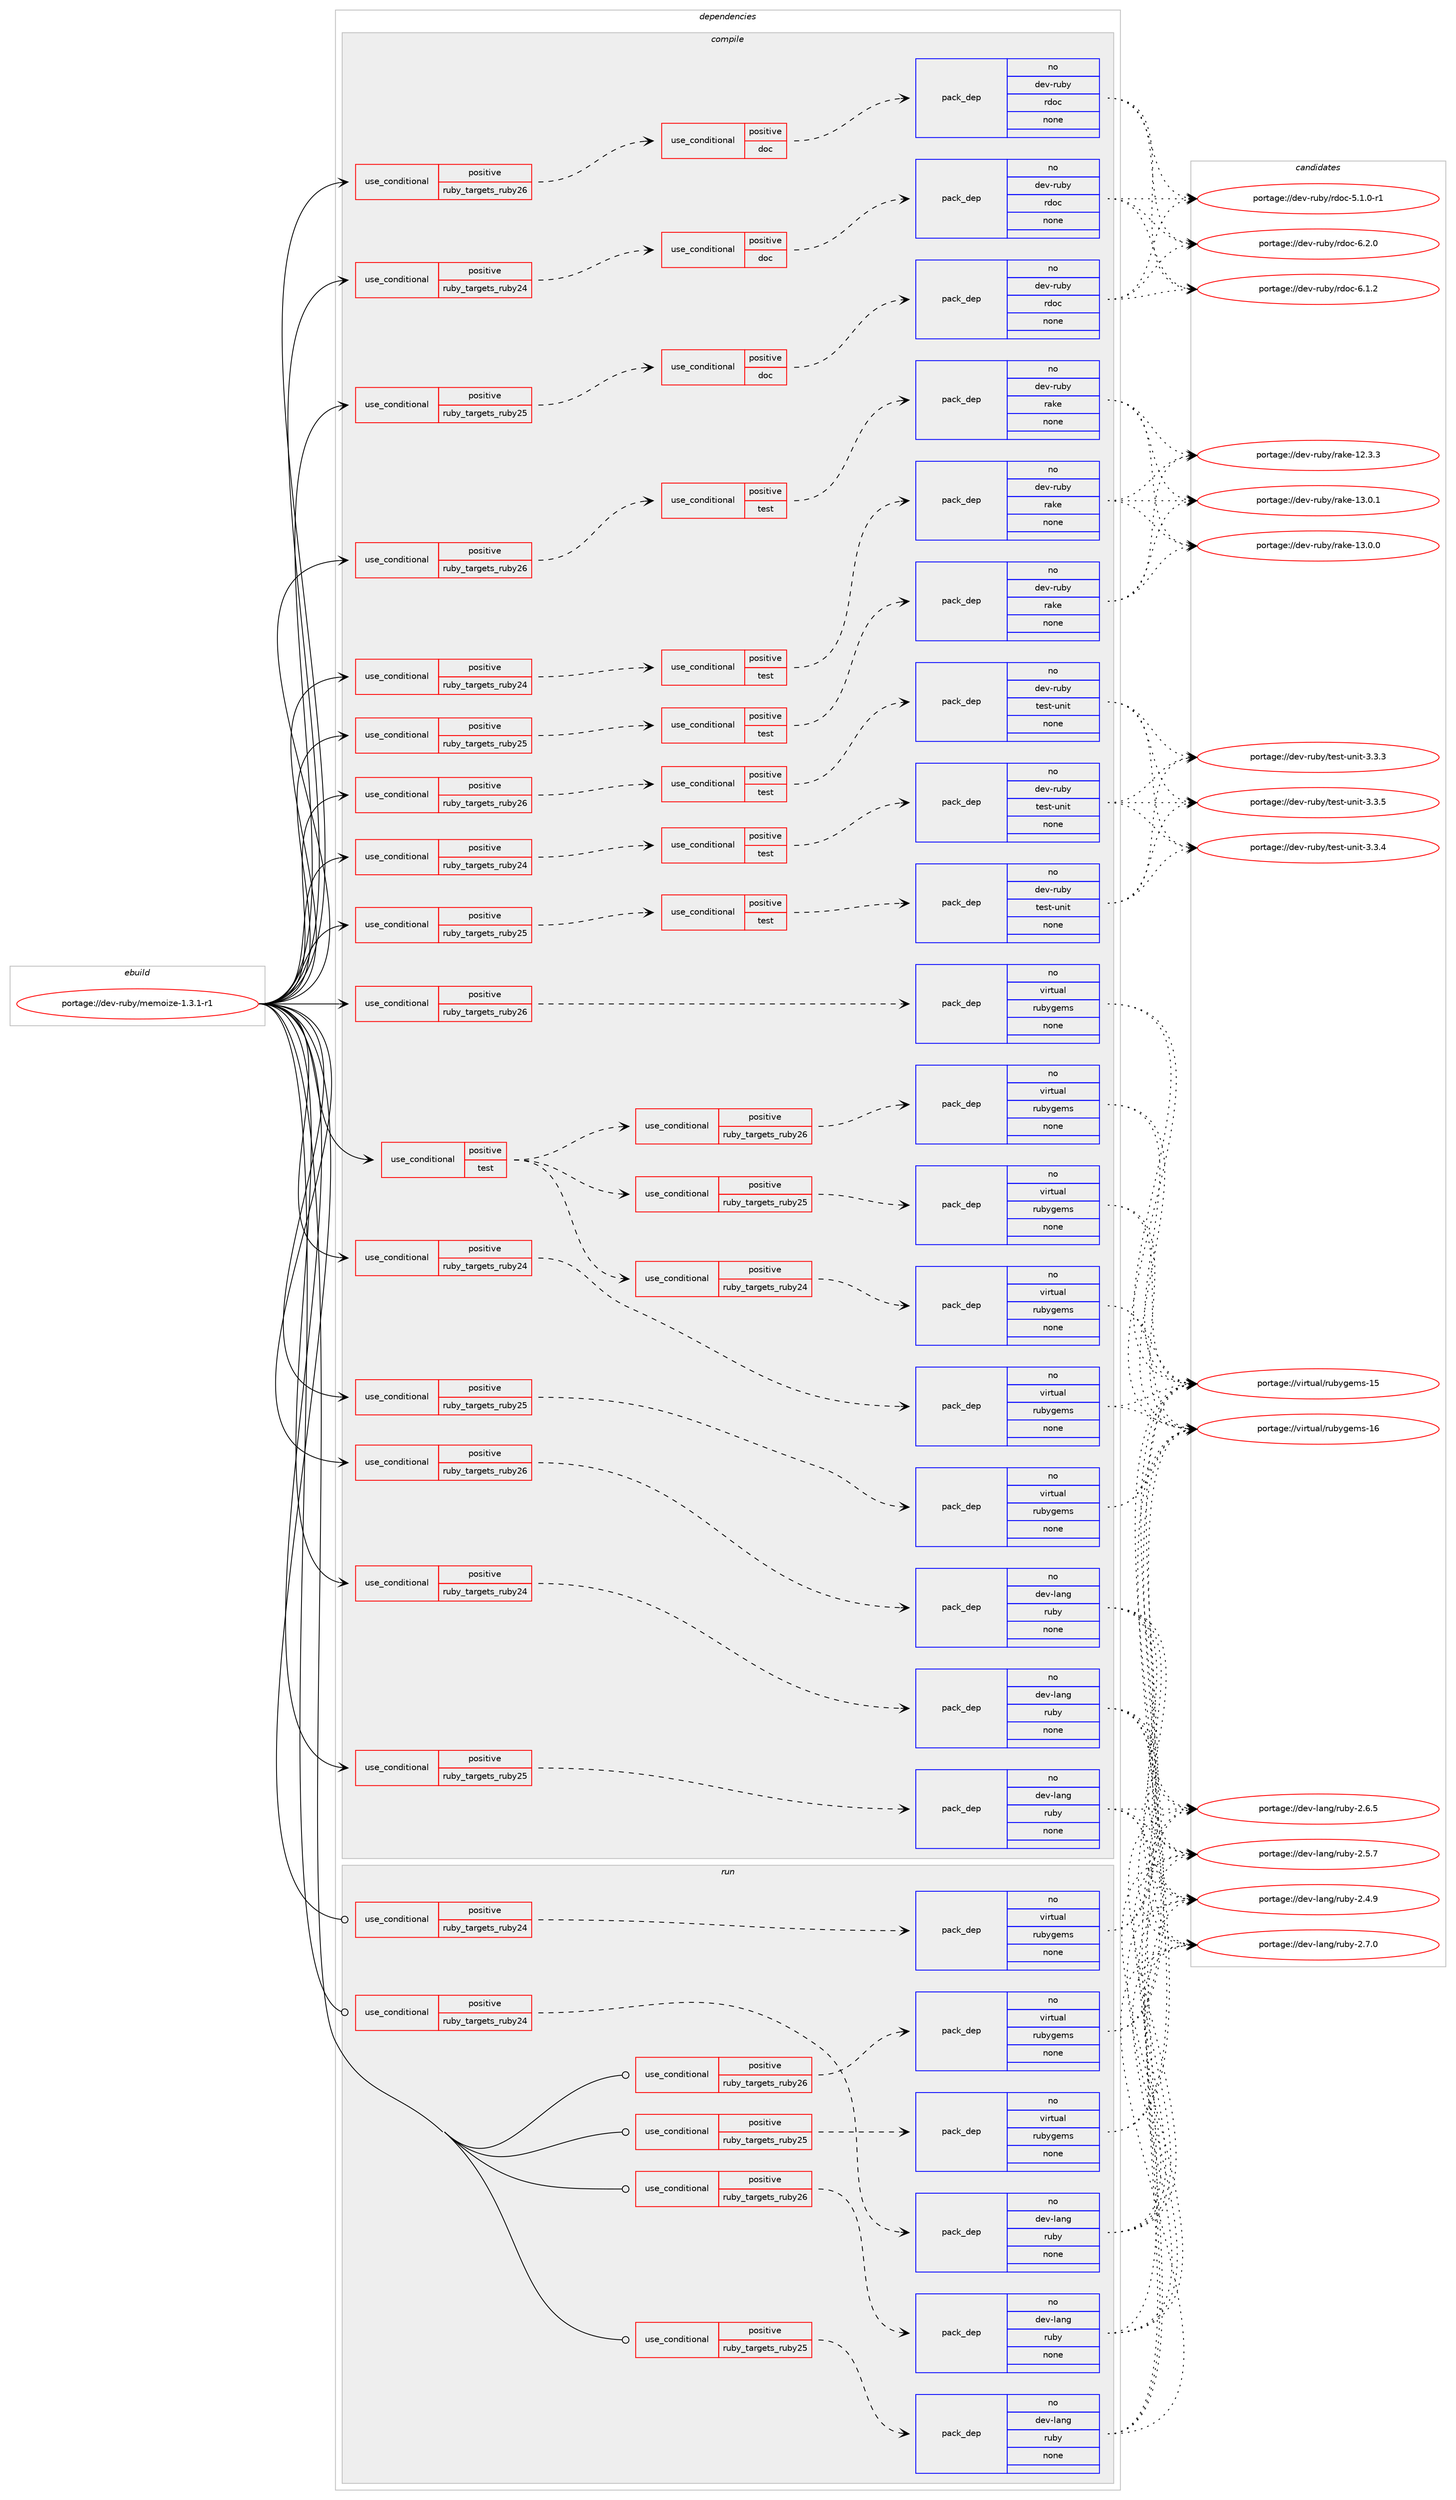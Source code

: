 digraph prolog {

# *************
# Graph options
# *************

newrank=true;
concentrate=true;
compound=true;
graph [rankdir=LR,fontname=Helvetica,fontsize=10,ranksep=1.5];#, ranksep=2.5, nodesep=0.2];
edge  [arrowhead=vee];
node  [fontname=Helvetica,fontsize=10];

# **********
# The ebuild
# **********

subgraph cluster_leftcol {
color=gray;
label=<<i>ebuild</i>>;
id [label="portage://dev-ruby/memoize-1.3.1-r1", color=red, width=4, href="../dev-ruby/memoize-1.3.1-r1.svg"];
}

# ****************
# The dependencies
# ****************

subgraph cluster_midcol {
color=gray;
label=<<i>dependencies</i>>;
subgraph cluster_compile {
fillcolor="#eeeeee";
style=filled;
label=<<i>compile</i>>;
subgraph cond82638 {
dependency346982 [label=<<TABLE BORDER="0" CELLBORDER="1" CELLSPACING="0" CELLPADDING="4"><TR><TD ROWSPAN="3" CELLPADDING="10">use_conditional</TD></TR><TR><TD>positive</TD></TR><TR><TD>ruby_targets_ruby24</TD></TR></TABLE>>, shape=none, color=red];
subgraph cond82639 {
dependency346983 [label=<<TABLE BORDER="0" CELLBORDER="1" CELLSPACING="0" CELLPADDING="4"><TR><TD ROWSPAN="3" CELLPADDING="10">use_conditional</TD></TR><TR><TD>positive</TD></TR><TR><TD>doc</TD></TR></TABLE>>, shape=none, color=red];
subgraph pack259549 {
dependency346984 [label=<<TABLE BORDER="0" CELLBORDER="1" CELLSPACING="0" CELLPADDING="4" WIDTH="220"><TR><TD ROWSPAN="6" CELLPADDING="30">pack_dep</TD></TR><TR><TD WIDTH="110">no</TD></TR><TR><TD>dev-ruby</TD></TR><TR><TD>rdoc</TD></TR><TR><TD>none</TD></TR><TR><TD></TD></TR></TABLE>>, shape=none, color=blue];
}
dependency346983:e -> dependency346984:w [weight=20,style="dashed",arrowhead="vee"];
}
dependency346982:e -> dependency346983:w [weight=20,style="dashed",arrowhead="vee"];
}
id:e -> dependency346982:w [weight=20,style="solid",arrowhead="vee"];
subgraph cond82640 {
dependency346985 [label=<<TABLE BORDER="0" CELLBORDER="1" CELLSPACING="0" CELLPADDING="4"><TR><TD ROWSPAN="3" CELLPADDING="10">use_conditional</TD></TR><TR><TD>positive</TD></TR><TR><TD>ruby_targets_ruby24</TD></TR></TABLE>>, shape=none, color=red];
subgraph cond82641 {
dependency346986 [label=<<TABLE BORDER="0" CELLBORDER="1" CELLSPACING="0" CELLPADDING="4"><TR><TD ROWSPAN="3" CELLPADDING="10">use_conditional</TD></TR><TR><TD>positive</TD></TR><TR><TD>test</TD></TR></TABLE>>, shape=none, color=red];
subgraph pack259550 {
dependency346987 [label=<<TABLE BORDER="0" CELLBORDER="1" CELLSPACING="0" CELLPADDING="4" WIDTH="220"><TR><TD ROWSPAN="6" CELLPADDING="30">pack_dep</TD></TR><TR><TD WIDTH="110">no</TD></TR><TR><TD>dev-ruby</TD></TR><TR><TD>rake</TD></TR><TR><TD>none</TD></TR><TR><TD></TD></TR></TABLE>>, shape=none, color=blue];
}
dependency346986:e -> dependency346987:w [weight=20,style="dashed",arrowhead="vee"];
}
dependency346985:e -> dependency346986:w [weight=20,style="dashed",arrowhead="vee"];
}
id:e -> dependency346985:w [weight=20,style="solid",arrowhead="vee"];
subgraph cond82642 {
dependency346988 [label=<<TABLE BORDER="0" CELLBORDER="1" CELLSPACING="0" CELLPADDING="4"><TR><TD ROWSPAN="3" CELLPADDING="10">use_conditional</TD></TR><TR><TD>positive</TD></TR><TR><TD>ruby_targets_ruby24</TD></TR></TABLE>>, shape=none, color=red];
subgraph cond82643 {
dependency346989 [label=<<TABLE BORDER="0" CELLBORDER="1" CELLSPACING="0" CELLPADDING="4"><TR><TD ROWSPAN="3" CELLPADDING="10">use_conditional</TD></TR><TR><TD>positive</TD></TR><TR><TD>test</TD></TR></TABLE>>, shape=none, color=red];
subgraph pack259551 {
dependency346990 [label=<<TABLE BORDER="0" CELLBORDER="1" CELLSPACING="0" CELLPADDING="4" WIDTH="220"><TR><TD ROWSPAN="6" CELLPADDING="30">pack_dep</TD></TR><TR><TD WIDTH="110">no</TD></TR><TR><TD>dev-ruby</TD></TR><TR><TD>test-unit</TD></TR><TR><TD>none</TD></TR><TR><TD></TD></TR></TABLE>>, shape=none, color=blue];
}
dependency346989:e -> dependency346990:w [weight=20,style="dashed",arrowhead="vee"];
}
dependency346988:e -> dependency346989:w [weight=20,style="dashed",arrowhead="vee"];
}
id:e -> dependency346988:w [weight=20,style="solid",arrowhead="vee"];
subgraph cond82644 {
dependency346991 [label=<<TABLE BORDER="0" CELLBORDER="1" CELLSPACING="0" CELLPADDING="4"><TR><TD ROWSPAN="3" CELLPADDING="10">use_conditional</TD></TR><TR><TD>positive</TD></TR><TR><TD>ruby_targets_ruby24</TD></TR></TABLE>>, shape=none, color=red];
subgraph pack259552 {
dependency346992 [label=<<TABLE BORDER="0" CELLBORDER="1" CELLSPACING="0" CELLPADDING="4" WIDTH="220"><TR><TD ROWSPAN="6" CELLPADDING="30">pack_dep</TD></TR><TR><TD WIDTH="110">no</TD></TR><TR><TD>dev-lang</TD></TR><TR><TD>ruby</TD></TR><TR><TD>none</TD></TR><TR><TD></TD></TR></TABLE>>, shape=none, color=blue];
}
dependency346991:e -> dependency346992:w [weight=20,style="dashed",arrowhead="vee"];
}
id:e -> dependency346991:w [weight=20,style="solid",arrowhead="vee"];
subgraph cond82645 {
dependency346993 [label=<<TABLE BORDER="0" CELLBORDER="1" CELLSPACING="0" CELLPADDING="4"><TR><TD ROWSPAN="3" CELLPADDING="10">use_conditional</TD></TR><TR><TD>positive</TD></TR><TR><TD>ruby_targets_ruby24</TD></TR></TABLE>>, shape=none, color=red];
subgraph pack259553 {
dependency346994 [label=<<TABLE BORDER="0" CELLBORDER="1" CELLSPACING="0" CELLPADDING="4" WIDTH="220"><TR><TD ROWSPAN="6" CELLPADDING="30">pack_dep</TD></TR><TR><TD WIDTH="110">no</TD></TR><TR><TD>virtual</TD></TR><TR><TD>rubygems</TD></TR><TR><TD>none</TD></TR><TR><TD></TD></TR></TABLE>>, shape=none, color=blue];
}
dependency346993:e -> dependency346994:w [weight=20,style="dashed",arrowhead="vee"];
}
id:e -> dependency346993:w [weight=20,style="solid",arrowhead="vee"];
subgraph cond82646 {
dependency346995 [label=<<TABLE BORDER="0" CELLBORDER="1" CELLSPACING="0" CELLPADDING="4"><TR><TD ROWSPAN="3" CELLPADDING="10">use_conditional</TD></TR><TR><TD>positive</TD></TR><TR><TD>ruby_targets_ruby25</TD></TR></TABLE>>, shape=none, color=red];
subgraph cond82647 {
dependency346996 [label=<<TABLE BORDER="0" CELLBORDER="1" CELLSPACING="0" CELLPADDING="4"><TR><TD ROWSPAN="3" CELLPADDING="10">use_conditional</TD></TR><TR><TD>positive</TD></TR><TR><TD>doc</TD></TR></TABLE>>, shape=none, color=red];
subgraph pack259554 {
dependency346997 [label=<<TABLE BORDER="0" CELLBORDER="1" CELLSPACING="0" CELLPADDING="4" WIDTH="220"><TR><TD ROWSPAN="6" CELLPADDING="30">pack_dep</TD></TR><TR><TD WIDTH="110">no</TD></TR><TR><TD>dev-ruby</TD></TR><TR><TD>rdoc</TD></TR><TR><TD>none</TD></TR><TR><TD></TD></TR></TABLE>>, shape=none, color=blue];
}
dependency346996:e -> dependency346997:w [weight=20,style="dashed",arrowhead="vee"];
}
dependency346995:e -> dependency346996:w [weight=20,style="dashed",arrowhead="vee"];
}
id:e -> dependency346995:w [weight=20,style="solid",arrowhead="vee"];
subgraph cond82648 {
dependency346998 [label=<<TABLE BORDER="0" CELLBORDER="1" CELLSPACING="0" CELLPADDING="4"><TR><TD ROWSPAN="3" CELLPADDING="10">use_conditional</TD></TR><TR><TD>positive</TD></TR><TR><TD>ruby_targets_ruby25</TD></TR></TABLE>>, shape=none, color=red];
subgraph cond82649 {
dependency346999 [label=<<TABLE BORDER="0" CELLBORDER="1" CELLSPACING="0" CELLPADDING="4"><TR><TD ROWSPAN="3" CELLPADDING="10">use_conditional</TD></TR><TR><TD>positive</TD></TR><TR><TD>test</TD></TR></TABLE>>, shape=none, color=red];
subgraph pack259555 {
dependency347000 [label=<<TABLE BORDER="0" CELLBORDER="1" CELLSPACING="0" CELLPADDING="4" WIDTH="220"><TR><TD ROWSPAN="6" CELLPADDING="30">pack_dep</TD></TR><TR><TD WIDTH="110">no</TD></TR><TR><TD>dev-ruby</TD></TR><TR><TD>rake</TD></TR><TR><TD>none</TD></TR><TR><TD></TD></TR></TABLE>>, shape=none, color=blue];
}
dependency346999:e -> dependency347000:w [weight=20,style="dashed",arrowhead="vee"];
}
dependency346998:e -> dependency346999:w [weight=20,style="dashed",arrowhead="vee"];
}
id:e -> dependency346998:w [weight=20,style="solid",arrowhead="vee"];
subgraph cond82650 {
dependency347001 [label=<<TABLE BORDER="0" CELLBORDER="1" CELLSPACING="0" CELLPADDING="4"><TR><TD ROWSPAN="3" CELLPADDING="10">use_conditional</TD></TR><TR><TD>positive</TD></TR><TR><TD>ruby_targets_ruby25</TD></TR></TABLE>>, shape=none, color=red];
subgraph cond82651 {
dependency347002 [label=<<TABLE BORDER="0" CELLBORDER="1" CELLSPACING="0" CELLPADDING="4"><TR><TD ROWSPAN="3" CELLPADDING="10">use_conditional</TD></TR><TR><TD>positive</TD></TR><TR><TD>test</TD></TR></TABLE>>, shape=none, color=red];
subgraph pack259556 {
dependency347003 [label=<<TABLE BORDER="0" CELLBORDER="1" CELLSPACING="0" CELLPADDING="4" WIDTH="220"><TR><TD ROWSPAN="6" CELLPADDING="30">pack_dep</TD></TR><TR><TD WIDTH="110">no</TD></TR><TR><TD>dev-ruby</TD></TR><TR><TD>test-unit</TD></TR><TR><TD>none</TD></TR><TR><TD></TD></TR></TABLE>>, shape=none, color=blue];
}
dependency347002:e -> dependency347003:w [weight=20,style="dashed",arrowhead="vee"];
}
dependency347001:e -> dependency347002:w [weight=20,style="dashed",arrowhead="vee"];
}
id:e -> dependency347001:w [weight=20,style="solid",arrowhead="vee"];
subgraph cond82652 {
dependency347004 [label=<<TABLE BORDER="0" CELLBORDER="1" CELLSPACING="0" CELLPADDING="4"><TR><TD ROWSPAN="3" CELLPADDING="10">use_conditional</TD></TR><TR><TD>positive</TD></TR><TR><TD>ruby_targets_ruby25</TD></TR></TABLE>>, shape=none, color=red];
subgraph pack259557 {
dependency347005 [label=<<TABLE BORDER="0" CELLBORDER="1" CELLSPACING="0" CELLPADDING="4" WIDTH="220"><TR><TD ROWSPAN="6" CELLPADDING="30">pack_dep</TD></TR><TR><TD WIDTH="110">no</TD></TR><TR><TD>dev-lang</TD></TR><TR><TD>ruby</TD></TR><TR><TD>none</TD></TR><TR><TD></TD></TR></TABLE>>, shape=none, color=blue];
}
dependency347004:e -> dependency347005:w [weight=20,style="dashed",arrowhead="vee"];
}
id:e -> dependency347004:w [weight=20,style="solid",arrowhead="vee"];
subgraph cond82653 {
dependency347006 [label=<<TABLE BORDER="0" CELLBORDER="1" CELLSPACING="0" CELLPADDING="4"><TR><TD ROWSPAN="3" CELLPADDING="10">use_conditional</TD></TR><TR><TD>positive</TD></TR><TR><TD>ruby_targets_ruby25</TD></TR></TABLE>>, shape=none, color=red];
subgraph pack259558 {
dependency347007 [label=<<TABLE BORDER="0" CELLBORDER="1" CELLSPACING="0" CELLPADDING="4" WIDTH="220"><TR><TD ROWSPAN="6" CELLPADDING="30">pack_dep</TD></TR><TR><TD WIDTH="110">no</TD></TR><TR><TD>virtual</TD></TR><TR><TD>rubygems</TD></TR><TR><TD>none</TD></TR><TR><TD></TD></TR></TABLE>>, shape=none, color=blue];
}
dependency347006:e -> dependency347007:w [weight=20,style="dashed",arrowhead="vee"];
}
id:e -> dependency347006:w [weight=20,style="solid",arrowhead="vee"];
subgraph cond82654 {
dependency347008 [label=<<TABLE BORDER="0" CELLBORDER="1" CELLSPACING="0" CELLPADDING="4"><TR><TD ROWSPAN="3" CELLPADDING="10">use_conditional</TD></TR><TR><TD>positive</TD></TR><TR><TD>ruby_targets_ruby26</TD></TR></TABLE>>, shape=none, color=red];
subgraph cond82655 {
dependency347009 [label=<<TABLE BORDER="0" CELLBORDER="1" CELLSPACING="0" CELLPADDING="4"><TR><TD ROWSPAN="3" CELLPADDING="10">use_conditional</TD></TR><TR><TD>positive</TD></TR><TR><TD>doc</TD></TR></TABLE>>, shape=none, color=red];
subgraph pack259559 {
dependency347010 [label=<<TABLE BORDER="0" CELLBORDER="1" CELLSPACING="0" CELLPADDING="4" WIDTH="220"><TR><TD ROWSPAN="6" CELLPADDING="30">pack_dep</TD></TR><TR><TD WIDTH="110">no</TD></TR><TR><TD>dev-ruby</TD></TR><TR><TD>rdoc</TD></TR><TR><TD>none</TD></TR><TR><TD></TD></TR></TABLE>>, shape=none, color=blue];
}
dependency347009:e -> dependency347010:w [weight=20,style="dashed",arrowhead="vee"];
}
dependency347008:e -> dependency347009:w [weight=20,style="dashed",arrowhead="vee"];
}
id:e -> dependency347008:w [weight=20,style="solid",arrowhead="vee"];
subgraph cond82656 {
dependency347011 [label=<<TABLE BORDER="0" CELLBORDER="1" CELLSPACING="0" CELLPADDING="4"><TR><TD ROWSPAN="3" CELLPADDING="10">use_conditional</TD></TR><TR><TD>positive</TD></TR><TR><TD>ruby_targets_ruby26</TD></TR></TABLE>>, shape=none, color=red];
subgraph cond82657 {
dependency347012 [label=<<TABLE BORDER="0" CELLBORDER="1" CELLSPACING="0" CELLPADDING="4"><TR><TD ROWSPAN="3" CELLPADDING="10">use_conditional</TD></TR><TR><TD>positive</TD></TR><TR><TD>test</TD></TR></TABLE>>, shape=none, color=red];
subgraph pack259560 {
dependency347013 [label=<<TABLE BORDER="0" CELLBORDER="1" CELLSPACING="0" CELLPADDING="4" WIDTH="220"><TR><TD ROWSPAN="6" CELLPADDING="30">pack_dep</TD></TR><TR><TD WIDTH="110">no</TD></TR><TR><TD>dev-ruby</TD></TR><TR><TD>rake</TD></TR><TR><TD>none</TD></TR><TR><TD></TD></TR></TABLE>>, shape=none, color=blue];
}
dependency347012:e -> dependency347013:w [weight=20,style="dashed",arrowhead="vee"];
}
dependency347011:e -> dependency347012:w [weight=20,style="dashed",arrowhead="vee"];
}
id:e -> dependency347011:w [weight=20,style="solid",arrowhead="vee"];
subgraph cond82658 {
dependency347014 [label=<<TABLE BORDER="0" CELLBORDER="1" CELLSPACING="0" CELLPADDING="4"><TR><TD ROWSPAN="3" CELLPADDING="10">use_conditional</TD></TR><TR><TD>positive</TD></TR><TR><TD>ruby_targets_ruby26</TD></TR></TABLE>>, shape=none, color=red];
subgraph cond82659 {
dependency347015 [label=<<TABLE BORDER="0" CELLBORDER="1" CELLSPACING="0" CELLPADDING="4"><TR><TD ROWSPAN="3" CELLPADDING="10">use_conditional</TD></TR><TR><TD>positive</TD></TR><TR><TD>test</TD></TR></TABLE>>, shape=none, color=red];
subgraph pack259561 {
dependency347016 [label=<<TABLE BORDER="0" CELLBORDER="1" CELLSPACING="0" CELLPADDING="4" WIDTH="220"><TR><TD ROWSPAN="6" CELLPADDING="30">pack_dep</TD></TR><TR><TD WIDTH="110">no</TD></TR><TR><TD>dev-ruby</TD></TR><TR><TD>test-unit</TD></TR><TR><TD>none</TD></TR><TR><TD></TD></TR></TABLE>>, shape=none, color=blue];
}
dependency347015:e -> dependency347016:w [weight=20,style="dashed",arrowhead="vee"];
}
dependency347014:e -> dependency347015:w [weight=20,style="dashed",arrowhead="vee"];
}
id:e -> dependency347014:w [weight=20,style="solid",arrowhead="vee"];
subgraph cond82660 {
dependency347017 [label=<<TABLE BORDER="0" CELLBORDER="1" CELLSPACING="0" CELLPADDING="4"><TR><TD ROWSPAN="3" CELLPADDING="10">use_conditional</TD></TR><TR><TD>positive</TD></TR><TR><TD>ruby_targets_ruby26</TD></TR></TABLE>>, shape=none, color=red];
subgraph pack259562 {
dependency347018 [label=<<TABLE BORDER="0" CELLBORDER="1" CELLSPACING="0" CELLPADDING="4" WIDTH="220"><TR><TD ROWSPAN="6" CELLPADDING="30">pack_dep</TD></TR><TR><TD WIDTH="110">no</TD></TR><TR><TD>dev-lang</TD></TR><TR><TD>ruby</TD></TR><TR><TD>none</TD></TR><TR><TD></TD></TR></TABLE>>, shape=none, color=blue];
}
dependency347017:e -> dependency347018:w [weight=20,style="dashed",arrowhead="vee"];
}
id:e -> dependency347017:w [weight=20,style="solid",arrowhead="vee"];
subgraph cond82661 {
dependency347019 [label=<<TABLE BORDER="0" CELLBORDER="1" CELLSPACING="0" CELLPADDING="4"><TR><TD ROWSPAN="3" CELLPADDING="10">use_conditional</TD></TR><TR><TD>positive</TD></TR><TR><TD>ruby_targets_ruby26</TD></TR></TABLE>>, shape=none, color=red];
subgraph pack259563 {
dependency347020 [label=<<TABLE BORDER="0" CELLBORDER="1" CELLSPACING="0" CELLPADDING="4" WIDTH="220"><TR><TD ROWSPAN="6" CELLPADDING="30">pack_dep</TD></TR><TR><TD WIDTH="110">no</TD></TR><TR><TD>virtual</TD></TR><TR><TD>rubygems</TD></TR><TR><TD>none</TD></TR><TR><TD></TD></TR></TABLE>>, shape=none, color=blue];
}
dependency347019:e -> dependency347020:w [weight=20,style="dashed",arrowhead="vee"];
}
id:e -> dependency347019:w [weight=20,style="solid",arrowhead="vee"];
subgraph cond82662 {
dependency347021 [label=<<TABLE BORDER="0" CELLBORDER="1" CELLSPACING="0" CELLPADDING="4"><TR><TD ROWSPAN="3" CELLPADDING="10">use_conditional</TD></TR><TR><TD>positive</TD></TR><TR><TD>test</TD></TR></TABLE>>, shape=none, color=red];
subgraph cond82663 {
dependency347022 [label=<<TABLE BORDER="0" CELLBORDER="1" CELLSPACING="0" CELLPADDING="4"><TR><TD ROWSPAN="3" CELLPADDING="10">use_conditional</TD></TR><TR><TD>positive</TD></TR><TR><TD>ruby_targets_ruby24</TD></TR></TABLE>>, shape=none, color=red];
subgraph pack259564 {
dependency347023 [label=<<TABLE BORDER="0" CELLBORDER="1" CELLSPACING="0" CELLPADDING="4" WIDTH="220"><TR><TD ROWSPAN="6" CELLPADDING="30">pack_dep</TD></TR><TR><TD WIDTH="110">no</TD></TR><TR><TD>virtual</TD></TR><TR><TD>rubygems</TD></TR><TR><TD>none</TD></TR><TR><TD></TD></TR></TABLE>>, shape=none, color=blue];
}
dependency347022:e -> dependency347023:w [weight=20,style="dashed",arrowhead="vee"];
}
dependency347021:e -> dependency347022:w [weight=20,style="dashed",arrowhead="vee"];
subgraph cond82664 {
dependency347024 [label=<<TABLE BORDER="0" CELLBORDER="1" CELLSPACING="0" CELLPADDING="4"><TR><TD ROWSPAN="3" CELLPADDING="10">use_conditional</TD></TR><TR><TD>positive</TD></TR><TR><TD>ruby_targets_ruby25</TD></TR></TABLE>>, shape=none, color=red];
subgraph pack259565 {
dependency347025 [label=<<TABLE BORDER="0" CELLBORDER="1" CELLSPACING="0" CELLPADDING="4" WIDTH="220"><TR><TD ROWSPAN="6" CELLPADDING="30">pack_dep</TD></TR><TR><TD WIDTH="110">no</TD></TR><TR><TD>virtual</TD></TR><TR><TD>rubygems</TD></TR><TR><TD>none</TD></TR><TR><TD></TD></TR></TABLE>>, shape=none, color=blue];
}
dependency347024:e -> dependency347025:w [weight=20,style="dashed",arrowhead="vee"];
}
dependency347021:e -> dependency347024:w [weight=20,style="dashed",arrowhead="vee"];
subgraph cond82665 {
dependency347026 [label=<<TABLE BORDER="0" CELLBORDER="1" CELLSPACING="0" CELLPADDING="4"><TR><TD ROWSPAN="3" CELLPADDING="10">use_conditional</TD></TR><TR><TD>positive</TD></TR><TR><TD>ruby_targets_ruby26</TD></TR></TABLE>>, shape=none, color=red];
subgraph pack259566 {
dependency347027 [label=<<TABLE BORDER="0" CELLBORDER="1" CELLSPACING="0" CELLPADDING="4" WIDTH="220"><TR><TD ROWSPAN="6" CELLPADDING="30">pack_dep</TD></TR><TR><TD WIDTH="110">no</TD></TR><TR><TD>virtual</TD></TR><TR><TD>rubygems</TD></TR><TR><TD>none</TD></TR><TR><TD></TD></TR></TABLE>>, shape=none, color=blue];
}
dependency347026:e -> dependency347027:w [weight=20,style="dashed",arrowhead="vee"];
}
dependency347021:e -> dependency347026:w [weight=20,style="dashed",arrowhead="vee"];
}
id:e -> dependency347021:w [weight=20,style="solid",arrowhead="vee"];
}
subgraph cluster_compileandrun {
fillcolor="#eeeeee";
style=filled;
label=<<i>compile and run</i>>;
}
subgraph cluster_run {
fillcolor="#eeeeee";
style=filled;
label=<<i>run</i>>;
subgraph cond82666 {
dependency347028 [label=<<TABLE BORDER="0" CELLBORDER="1" CELLSPACING="0" CELLPADDING="4"><TR><TD ROWSPAN="3" CELLPADDING="10">use_conditional</TD></TR><TR><TD>positive</TD></TR><TR><TD>ruby_targets_ruby24</TD></TR></TABLE>>, shape=none, color=red];
subgraph pack259567 {
dependency347029 [label=<<TABLE BORDER="0" CELLBORDER="1" CELLSPACING="0" CELLPADDING="4" WIDTH="220"><TR><TD ROWSPAN="6" CELLPADDING="30">pack_dep</TD></TR><TR><TD WIDTH="110">no</TD></TR><TR><TD>dev-lang</TD></TR><TR><TD>ruby</TD></TR><TR><TD>none</TD></TR><TR><TD></TD></TR></TABLE>>, shape=none, color=blue];
}
dependency347028:e -> dependency347029:w [weight=20,style="dashed",arrowhead="vee"];
}
id:e -> dependency347028:w [weight=20,style="solid",arrowhead="odot"];
subgraph cond82667 {
dependency347030 [label=<<TABLE BORDER="0" CELLBORDER="1" CELLSPACING="0" CELLPADDING="4"><TR><TD ROWSPAN="3" CELLPADDING="10">use_conditional</TD></TR><TR><TD>positive</TD></TR><TR><TD>ruby_targets_ruby24</TD></TR></TABLE>>, shape=none, color=red];
subgraph pack259568 {
dependency347031 [label=<<TABLE BORDER="0" CELLBORDER="1" CELLSPACING="0" CELLPADDING="4" WIDTH="220"><TR><TD ROWSPAN="6" CELLPADDING="30">pack_dep</TD></TR><TR><TD WIDTH="110">no</TD></TR><TR><TD>virtual</TD></TR><TR><TD>rubygems</TD></TR><TR><TD>none</TD></TR><TR><TD></TD></TR></TABLE>>, shape=none, color=blue];
}
dependency347030:e -> dependency347031:w [weight=20,style="dashed",arrowhead="vee"];
}
id:e -> dependency347030:w [weight=20,style="solid",arrowhead="odot"];
subgraph cond82668 {
dependency347032 [label=<<TABLE BORDER="0" CELLBORDER="1" CELLSPACING="0" CELLPADDING="4"><TR><TD ROWSPAN="3" CELLPADDING="10">use_conditional</TD></TR><TR><TD>positive</TD></TR><TR><TD>ruby_targets_ruby25</TD></TR></TABLE>>, shape=none, color=red];
subgraph pack259569 {
dependency347033 [label=<<TABLE BORDER="0" CELLBORDER="1" CELLSPACING="0" CELLPADDING="4" WIDTH="220"><TR><TD ROWSPAN="6" CELLPADDING="30">pack_dep</TD></TR><TR><TD WIDTH="110">no</TD></TR><TR><TD>dev-lang</TD></TR><TR><TD>ruby</TD></TR><TR><TD>none</TD></TR><TR><TD></TD></TR></TABLE>>, shape=none, color=blue];
}
dependency347032:e -> dependency347033:w [weight=20,style="dashed",arrowhead="vee"];
}
id:e -> dependency347032:w [weight=20,style="solid",arrowhead="odot"];
subgraph cond82669 {
dependency347034 [label=<<TABLE BORDER="0" CELLBORDER="1" CELLSPACING="0" CELLPADDING="4"><TR><TD ROWSPAN="3" CELLPADDING="10">use_conditional</TD></TR><TR><TD>positive</TD></TR><TR><TD>ruby_targets_ruby25</TD></TR></TABLE>>, shape=none, color=red];
subgraph pack259570 {
dependency347035 [label=<<TABLE BORDER="0" CELLBORDER="1" CELLSPACING="0" CELLPADDING="4" WIDTH="220"><TR><TD ROWSPAN="6" CELLPADDING="30">pack_dep</TD></TR><TR><TD WIDTH="110">no</TD></TR><TR><TD>virtual</TD></TR><TR><TD>rubygems</TD></TR><TR><TD>none</TD></TR><TR><TD></TD></TR></TABLE>>, shape=none, color=blue];
}
dependency347034:e -> dependency347035:w [weight=20,style="dashed",arrowhead="vee"];
}
id:e -> dependency347034:w [weight=20,style="solid",arrowhead="odot"];
subgraph cond82670 {
dependency347036 [label=<<TABLE BORDER="0" CELLBORDER="1" CELLSPACING="0" CELLPADDING="4"><TR><TD ROWSPAN="3" CELLPADDING="10">use_conditional</TD></TR><TR><TD>positive</TD></TR><TR><TD>ruby_targets_ruby26</TD></TR></TABLE>>, shape=none, color=red];
subgraph pack259571 {
dependency347037 [label=<<TABLE BORDER="0" CELLBORDER="1" CELLSPACING="0" CELLPADDING="4" WIDTH="220"><TR><TD ROWSPAN="6" CELLPADDING="30">pack_dep</TD></TR><TR><TD WIDTH="110">no</TD></TR><TR><TD>dev-lang</TD></TR><TR><TD>ruby</TD></TR><TR><TD>none</TD></TR><TR><TD></TD></TR></TABLE>>, shape=none, color=blue];
}
dependency347036:e -> dependency347037:w [weight=20,style="dashed",arrowhead="vee"];
}
id:e -> dependency347036:w [weight=20,style="solid",arrowhead="odot"];
subgraph cond82671 {
dependency347038 [label=<<TABLE BORDER="0" CELLBORDER="1" CELLSPACING="0" CELLPADDING="4"><TR><TD ROWSPAN="3" CELLPADDING="10">use_conditional</TD></TR><TR><TD>positive</TD></TR><TR><TD>ruby_targets_ruby26</TD></TR></TABLE>>, shape=none, color=red];
subgraph pack259572 {
dependency347039 [label=<<TABLE BORDER="0" CELLBORDER="1" CELLSPACING="0" CELLPADDING="4" WIDTH="220"><TR><TD ROWSPAN="6" CELLPADDING="30">pack_dep</TD></TR><TR><TD WIDTH="110">no</TD></TR><TR><TD>virtual</TD></TR><TR><TD>rubygems</TD></TR><TR><TD>none</TD></TR><TR><TD></TD></TR></TABLE>>, shape=none, color=blue];
}
dependency347038:e -> dependency347039:w [weight=20,style="dashed",arrowhead="vee"];
}
id:e -> dependency347038:w [weight=20,style="solid",arrowhead="odot"];
}
}

# **************
# The candidates
# **************

subgraph cluster_choices {
rank=same;
color=gray;
label=<<i>candidates</i>>;

subgraph choice259549 {
color=black;
nodesep=1;
choice10010111845114117981214711410011199455446504648 [label="portage://dev-ruby/rdoc-6.2.0", color=red, width=4,href="../dev-ruby/rdoc-6.2.0.svg"];
choice10010111845114117981214711410011199455446494650 [label="portage://dev-ruby/rdoc-6.1.2", color=red, width=4,href="../dev-ruby/rdoc-6.1.2.svg"];
choice100101118451141179812147114100111994553464946484511449 [label="portage://dev-ruby/rdoc-5.1.0-r1", color=red, width=4,href="../dev-ruby/rdoc-5.1.0-r1.svg"];
dependency346984:e -> choice10010111845114117981214711410011199455446504648:w [style=dotted,weight="100"];
dependency346984:e -> choice10010111845114117981214711410011199455446494650:w [style=dotted,weight="100"];
dependency346984:e -> choice100101118451141179812147114100111994553464946484511449:w [style=dotted,weight="100"];
}
subgraph choice259550 {
color=black;
nodesep=1;
choice1001011184511411798121471149710710145495146484649 [label="portage://dev-ruby/rake-13.0.1", color=red, width=4,href="../dev-ruby/rake-13.0.1.svg"];
choice1001011184511411798121471149710710145495146484648 [label="portage://dev-ruby/rake-13.0.0", color=red, width=4,href="../dev-ruby/rake-13.0.0.svg"];
choice1001011184511411798121471149710710145495046514651 [label="portage://dev-ruby/rake-12.3.3", color=red, width=4,href="../dev-ruby/rake-12.3.3.svg"];
dependency346987:e -> choice1001011184511411798121471149710710145495146484649:w [style=dotted,weight="100"];
dependency346987:e -> choice1001011184511411798121471149710710145495146484648:w [style=dotted,weight="100"];
dependency346987:e -> choice1001011184511411798121471149710710145495046514651:w [style=dotted,weight="100"];
}
subgraph choice259551 {
color=black;
nodesep=1;
choice10010111845114117981214711610111511645117110105116455146514653 [label="portage://dev-ruby/test-unit-3.3.5", color=red, width=4,href="../dev-ruby/test-unit-3.3.5.svg"];
choice10010111845114117981214711610111511645117110105116455146514652 [label="portage://dev-ruby/test-unit-3.3.4", color=red, width=4,href="../dev-ruby/test-unit-3.3.4.svg"];
choice10010111845114117981214711610111511645117110105116455146514651 [label="portage://dev-ruby/test-unit-3.3.3", color=red, width=4,href="../dev-ruby/test-unit-3.3.3.svg"];
dependency346990:e -> choice10010111845114117981214711610111511645117110105116455146514653:w [style=dotted,weight="100"];
dependency346990:e -> choice10010111845114117981214711610111511645117110105116455146514652:w [style=dotted,weight="100"];
dependency346990:e -> choice10010111845114117981214711610111511645117110105116455146514651:w [style=dotted,weight="100"];
}
subgraph choice259552 {
color=black;
nodesep=1;
choice10010111845108971101034711411798121455046554648 [label="portage://dev-lang/ruby-2.7.0", color=red, width=4,href="../dev-lang/ruby-2.7.0.svg"];
choice10010111845108971101034711411798121455046544653 [label="portage://dev-lang/ruby-2.6.5", color=red, width=4,href="../dev-lang/ruby-2.6.5.svg"];
choice10010111845108971101034711411798121455046534655 [label="portage://dev-lang/ruby-2.5.7", color=red, width=4,href="../dev-lang/ruby-2.5.7.svg"];
choice10010111845108971101034711411798121455046524657 [label="portage://dev-lang/ruby-2.4.9", color=red, width=4,href="../dev-lang/ruby-2.4.9.svg"];
dependency346992:e -> choice10010111845108971101034711411798121455046554648:w [style=dotted,weight="100"];
dependency346992:e -> choice10010111845108971101034711411798121455046544653:w [style=dotted,weight="100"];
dependency346992:e -> choice10010111845108971101034711411798121455046534655:w [style=dotted,weight="100"];
dependency346992:e -> choice10010111845108971101034711411798121455046524657:w [style=dotted,weight="100"];
}
subgraph choice259553 {
color=black;
nodesep=1;
choice118105114116117971084711411798121103101109115454954 [label="portage://virtual/rubygems-16", color=red, width=4,href="../virtual/rubygems-16.svg"];
choice118105114116117971084711411798121103101109115454953 [label="portage://virtual/rubygems-15", color=red, width=4,href="../virtual/rubygems-15.svg"];
dependency346994:e -> choice118105114116117971084711411798121103101109115454954:w [style=dotted,weight="100"];
dependency346994:e -> choice118105114116117971084711411798121103101109115454953:w [style=dotted,weight="100"];
}
subgraph choice259554 {
color=black;
nodesep=1;
choice10010111845114117981214711410011199455446504648 [label="portage://dev-ruby/rdoc-6.2.0", color=red, width=4,href="../dev-ruby/rdoc-6.2.0.svg"];
choice10010111845114117981214711410011199455446494650 [label="portage://dev-ruby/rdoc-6.1.2", color=red, width=4,href="../dev-ruby/rdoc-6.1.2.svg"];
choice100101118451141179812147114100111994553464946484511449 [label="portage://dev-ruby/rdoc-5.1.0-r1", color=red, width=4,href="../dev-ruby/rdoc-5.1.0-r1.svg"];
dependency346997:e -> choice10010111845114117981214711410011199455446504648:w [style=dotted,weight="100"];
dependency346997:e -> choice10010111845114117981214711410011199455446494650:w [style=dotted,weight="100"];
dependency346997:e -> choice100101118451141179812147114100111994553464946484511449:w [style=dotted,weight="100"];
}
subgraph choice259555 {
color=black;
nodesep=1;
choice1001011184511411798121471149710710145495146484649 [label="portage://dev-ruby/rake-13.0.1", color=red, width=4,href="../dev-ruby/rake-13.0.1.svg"];
choice1001011184511411798121471149710710145495146484648 [label="portage://dev-ruby/rake-13.0.0", color=red, width=4,href="../dev-ruby/rake-13.0.0.svg"];
choice1001011184511411798121471149710710145495046514651 [label="portage://dev-ruby/rake-12.3.3", color=red, width=4,href="../dev-ruby/rake-12.3.3.svg"];
dependency347000:e -> choice1001011184511411798121471149710710145495146484649:w [style=dotted,weight="100"];
dependency347000:e -> choice1001011184511411798121471149710710145495146484648:w [style=dotted,weight="100"];
dependency347000:e -> choice1001011184511411798121471149710710145495046514651:w [style=dotted,weight="100"];
}
subgraph choice259556 {
color=black;
nodesep=1;
choice10010111845114117981214711610111511645117110105116455146514653 [label="portage://dev-ruby/test-unit-3.3.5", color=red, width=4,href="../dev-ruby/test-unit-3.3.5.svg"];
choice10010111845114117981214711610111511645117110105116455146514652 [label="portage://dev-ruby/test-unit-3.3.4", color=red, width=4,href="../dev-ruby/test-unit-3.3.4.svg"];
choice10010111845114117981214711610111511645117110105116455146514651 [label="portage://dev-ruby/test-unit-3.3.3", color=red, width=4,href="../dev-ruby/test-unit-3.3.3.svg"];
dependency347003:e -> choice10010111845114117981214711610111511645117110105116455146514653:w [style=dotted,weight="100"];
dependency347003:e -> choice10010111845114117981214711610111511645117110105116455146514652:w [style=dotted,weight="100"];
dependency347003:e -> choice10010111845114117981214711610111511645117110105116455146514651:w [style=dotted,weight="100"];
}
subgraph choice259557 {
color=black;
nodesep=1;
choice10010111845108971101034711411798121455046554648 [label="portage://dev-lang/ruby-2.7.0", color=red, width=4,href="../dev-lang/ruby-2.7.0.svg"];
choice10010111845108971101034711411798121455046544653 [label="portage://dev-lang/ruby-2.6.5", color=red, width=4,href="../dev-lang/ruby-2.6.5.svg"];
choice10010111845108971101034711411798121455046534655 [label="portage://dev-lang/ruby-2.5.7", color=red, width=4,href="../dev-lang/ruby-2.5.7.svg"];
choice10010111845108971101034711411798121455046524657 [label="portage://dev-lang/ruby-2.4.9", color=red, width=4,href="../dev-lang/ruby-2.4.9.svg"];
dependency347005:e -> choice10010111845108971101034711411798121455046554648:w [style=dotted,weight="100"];
dependency347005:e -> choice10010111845108971101034711411798121455046544653:w [style=dotted,weight="100"];
dependency347005:e -> choice10010111845108971101034711411798121455046534655:w [style=dotted,weight="100"];
dependency347005:e -> choice10010111845108971101034711411798121455046524657:w [style=dotted,weight="100"];
}
subgraph choice259558 {
color=black;
nodesep=1;
choice118105114116117971084711411798121103101109115454954 [label="portage://virtual/rubygems-16", color=red, width=4,href="../virtual/rubygems-16.svg"];
choice118105114116117971084711411798121103101109115454953 [label="portage://virtual/rubygems-15", color=red, width=4,href="../virtual/rubygems-15.svg"];
dependency347007:e -> choice118105114116117971084711411798121103101109115454954:w [style=dotted,weight="100"];
dependency347007:e -> choice118105114116117971084711411798121103101109115454953:w [style=dotted,weight="100"];
}
subgraph choice259559 {
color=black;
nodesep=1;
choice10010111845114117981214711410011199455446504648 [label="portage://dev-ruby/rdoc-6.2.0", color=red, width=4,href="../dev-ruby/rdoc-6.2.0.svg"];
choice10010111845114117981214711410011199455446494650 [label="portage://dev-ruby/rdoc-6.1.2", color=red, width=4,href="../dev-ruby/rdoc-6.1.2.svg"];
choice100101118451141179812147114100111994553464946484511449 [label="portage://dev-ruby/rdoc-5.1.0-r1", color=red, width=4,href="../dev-ruby/rdoc-5.1.0-r1.svg"];
dependency347010:e -> choice10010111845114117981214711410011199455446504648:w [style=dotted,weight="100"];
dependency347010:e -> choice10010111845114117981214711410011199455446494650:w [style=dotted,weight="100"];
dependency347010:e -> choice100101118451141179812147114100111994553464946484511449:w [style=dotted,weight="100"];
}
subgraph choice259560 {
color=black;
nodesep=1;
choice1001011184511411798121471149710710145495146484649 [label="portage://dev-ruby/rake-13.0.1", color=red, width=4,href="../dev-ruby/rake-13.0.1.svg"];
choice1001011184511411798121471149710710145495146484648 [label="portage://dev-ruby/rake-13.0.0", color=red, width=4,href="../dev-ruby/rake-13.0.0.svg"];
choice1001011184511411798121471149710710145495046514651 [label="portage://dev-ruby/rake-12.3.3", color=red, width=4,href="../dev-ruby/rake-12.3.3.svg"];
dependency347013:e -> choice1001011184511411798121471149710710145495146484649:w [style=dotted,weight="100"];
dependency347013:e -> choice1001011184511411798121471149710710145495146484648:w [style=dotted,weight="100"];
dependency347013:e -> choice1001011184511411798121471149710710145495046514651:w [style=dotted,weight="100"];
}
subgraph choice259561 {
color=black;
nodesep=1;
choice10010111845114117981214711610111511645117110105116455146514653 [label="portage://dev-ruby/test-unit-3.3.5", color=red, width=4,href="../dev-ruby/test-unit-3.3.5.svg"];
choice10010111845114117981214711610111511645117110105116455146514652 [label="portage://dev-ruby/test-unit-3.3.4", color=red, width=4,href="../dev-ruby/test-unit-3.3.4.svg"];
choice10010111845114117981214711610111511645117110105116455146514651 [label="portage://dev-ruby/test-unit-3.3.3", color=red, width=4,href="../dev-ruby/test-unit-3.3.3.svg"];
dependency347016:e -> choice10010111845114117981214711610111511645117110105116455146514653:w [style=dotted,weight="100"];
dependency347016:e -> choice10010111845114117981214711610111511645117110105116455146514652:w [style=dotted,weight="100"];
dependency347016:e -> choice10010111845114117981214711610111511645117110105116455146514651:w [style=dotted,weight="100"];
}
subgraph choice259562 {
color=black;
nodesep=1;
choice10010111845108971101034711411798121455046554648 [label="portage://dev-lang/ruby-2.7.0", color=red, width=4,href="../dev-lang/ruby-2.7.0.svg"];
choice10010111845108971101034711411798121455046544653 [label="portage://dev-lang/ruby-2.6.5", color=red, width=4,href="../dev-lang/ruby-2.6.5.svg"];
choice10010111845108971101034711411798121455046534655 [label="portage://dev-lang/ruby-2.5.7", color=red, width=4,href="../dev-lang/ruby-2.5.7.svg"];
choice10010111845108971101034711411798121455046524657 [label="portage://dev-lang/ruby-2.4.9", color=red, width=4,href="../dev-lang/ruby-2.4.9.svg"];
dependency347018:e -> choice10010111845108971101034711411798121455046554648:w [style=dotted,weight="100"];
dependency347018:e -> choice10010111845108971101034711411798121455046544653:w [style=dotted,weight="100"];
dependency347018:e -> choice10010111845108971101034711411798121455046534655:w [style=dotted,weight="100"];
dependency347018:e -> choice10010111845108971101034711411798121455046524657:w [style=dotted,weight="100"];
}
subgraph choice259563 {
color=black;
nodesep=1;
choice118105114116117971084711411798121103101109115454954 [label="portage://virtual/rubygems-16", color=red, width=4,href="../virtual/rubygems-16.svg"];
choice118105114116117971084711411798121103101109115454953 [label="portage://virtual/rubygems-15", color=red, width=4,href="../virtual/rubygems-15.svg"];
dependency347020:e -> choice118105114116117971084711411798121103101109115454954:w [style=dotted,weight="100"];
dependency347020:e -> choice118105114116117971084711411798121103101109115454953:w [style=dotted,weight="100"];
}
subgraph choice259564 {
color=black;
nodesep=1;
choice118105114116117971084711411798121103101109115454954 [label="portage://virtual/rubygems-16", color=red, width=4,href="../virtual/rubygems-16.svg"];
choice118105114116117971084711411798121103101109115454953 [label="portage://virtual/rubygems-15", color=red, width=4,href="../virtual/rubygems-15.svg"];
dependency347023:e -> choice118105114116117971084711411798121103101109115454954:w [style=dotted,weight="100"];
dependency347023:e -> choice118105114116117971084711411798121103101109115454953:w [style=dotted,weight="100"];
}
subgraph choice259565 {
color=black;
nodesep=1;
choice118105114116117971084711411798121103101109115454954 [label="portage://virtual/rubygems-16", color=red, width=4,href="../virtual/rubygems-16.svg"];
choice118105114116117971084711411798121103101109115454953 [label="portage://virtual/rubygems-15", color=red, width=4,href="../virtual/rubygems-15.svg"];
dependency347025:e -> choice118105114116117971084711411798121103101109115454954:w [style=dotted,weight="100"];
dependency347025:e -> choice118105114116117971084711411798121103101109115454953:w [style=dotted,weight="100"];
}
subgraph choice259566 {
color=black;
nodesep=1;
choice118105114116117971084711411798121103101109115454954 [label="portage://virtual/rubygems-16", color=red, width=4,href="../virtual/rubygems-16.svg"];
choice118105114116117971084711411798121103101109115454953 [label="portage://virtual/rubygems-15", color=red, width=4,href="../virtual/rubygems-15.svg"];
dependency347027:e -> choice118105114116117971084711411798121103101109115454954:w [style=dotted,weight="100"];
dependency347027:e -> choice118105114116117971084711411798121103101109115454953:w [style=dotted,weight="100"];
}
subgraph choice259567 {
color=black;
nodesep=1;
choice10010111845108971101034711411798121455046554648 [label="portage://dev-lang/ruby-2.7.0", color=red, width=4,href="../dev-lang/ruby-2.7.0.svg"];
choice10010111845108971101034711411798121455046544653 [label="portage://dev-lang/ruby-2.6.5", color=red, width=4,href="../dev-lang/ruby-2.6.5.svg"];
choice10010111845108971101034711411798121455046534655 [label="portage://dev-lang/ruby-2.5.7", color=red, width=4,href="../dev-lang/ruby-2.5.7.svg"];
choice10010111845108971101034711411798121455046524657 [label="portage://dev-lang/ruby-2.4.9", color=red, width=4,href="../dev-lang/ruby-2.4.9.svg"];
dependency347029:e -> choice10010111845108971101034711411798121455046554648:w [style=dotted,weight="100"];
dependency347029:e -> choice10010111845108971101034711411798121455046544653:w [style=dotted,weight="100"];
dependency347029:e -> choice10010111845108971101034711411798121455046534655:w [style=dotted,weight="100"];
dependency347029:e -> choice10010111845108971101034711411798121455046524657:w [style=dotted,weight="100"];
}
subgraph choice259568 {
color=black;
nodesep=1;
choice118105114116117971084711411798121103101109115454954 [label="portage://virtual/rubygems-16", color=red, width=4,href="../virtual/rubygems-16.svg"];
choice118105114116117971084711411798121103101109115454953 [label="portage://virtual/rubygems-15", color=red, width=4,href="../virtual/rubygems-15.svg"];
dependency347031:e -> choice118105114116117971084711411798121103101109115454954:w [style=dotted,weight="100"];
dependency347031:e -> choice118105114116117971084711411798121103101109115454953:w [style=dotted,weight="100"];
}
subgraph choice259569 {
color=black;
nodesep=1;
choice10010111845108971101034711411798121455046554648 [label="portage://dev-lang/ruby-2.7.0", color=red, width=4,href="../dev-lang/ruby-2.7.0.svg"];
choice10010111845108971101034711411798121455046544653 [label="portage://dev-lang/ruby-2.6.5", color=red, width=4,href="../dev-lang/ruby-2.6.5.svg"];
choice10010111845108971101034711411798121455046534655 [label="portage://dev-lang/ruby-2.5.7", color=red, width=4,href="../dev-lang/ruby-2.5.7.svg"];
choice10010111845108971101034711411798121455046524657 [label="portage://dev-lang/ruby-2.4.9", color=red, width=4,href="../dev-lang/ruby-2.4.9.svg"];
dependency347033:e -> choice10010111845108971101034711411798121455046554648:w [style=dotted,weight="100"];
dependency347033:e -> choice10010111845108971101034711411798121455046544653:w [style=dotted,weight="100"];
dependency347033:e -> choice10010111845108971101034711411798121455046534655:w [style=dotted,weight="100"];
dependency347033:e -> choice10010111845108971101034711411798121455046524657:w [style=dotted,weight="100"];
}
subgraph choice259570 {
color=black;
nodesep=1;
choice118105114116117971084711411798121103101109115454954 [label="portage://virtual/rubygems-16", color=red, width=4,href="../virtual/rubygems-16.svg"];
choice118105114116117971084711411798121103101109115454953 [label="portage://virtual/rubygems-15", color=red, width=4,href="../virtual/rubygems-15.svg"];
dependency347035:e -> choice118105114116117971084711411798121103101109115454954:w [style=dotted,weight="100"];
dependency347035:e -> choice118105114116117971084711411798121103101109115454953:w [style=dotted,weight="100"];
}
subgraph choice259571 {
color=black;
nodesep=1;
choice10010111845108971101034711411798121455046554648 [label="portage://dev-lang/ruby-2.7.0", color=red, width=4,href="../dev-lang/ruby-2.7.0.svg"];
choice10010111845108971101034711411798121455046544653 [label="portage://dev-lang/ruby-2.6.5", color=red, width=4,href="../dev-lang/ruby-2.6.5.svg"];
choice10010111845108971101034711411798121455046534655 [label="portage://dev-lang/ruby-2.5.7", color=red, width=4,href="../dev-lang/ruby-2.5.7.svg"];
choice10010111845108971101034711411798121455046524657 [label="portage://dev-lang/ruby-2.4.9", color=red, width=4,href="../dev-lang/ruby-2.4.9.svg"];
dependency347037:e -> choice10010111845108971101034711411798121455046554648:w [style=dotted,weight="100"];
dependency347037:e -> choice10010111845108971101034711411798121455046544653:w [style=dotted,weight="100"];
dependency347037:e -> choice10010111845108971101034711411798121455046534655:w [style=dotted,weight="100"];
dependency347037:e -> choice10010111845108971101034711411798121455046524657:w [style=dotted,weight="100"];
}
subgraph choice259572 {
color=black;
nodesep=1;
choice118105114116117971084711411798121103101109115454954 [label="portage://virtual/rubygems-16", color=red, width=4,href="../virtual/rubygems-16.svg"];
choice118105114116117971084711411798121103101109115454953 [label="portage://virtual/rubygems-15", color=red, width=4,href="../virtual/rubygems-15.svg"];
dependency347039:e -> choice118105114116117971084711411798121103101109115454954:w [style=dotted,weight="100"];
dependency347039:e -> choice118105114116117971084711411798121103101109115454953:w [style=dotted,weight="100"];
}
}

}
